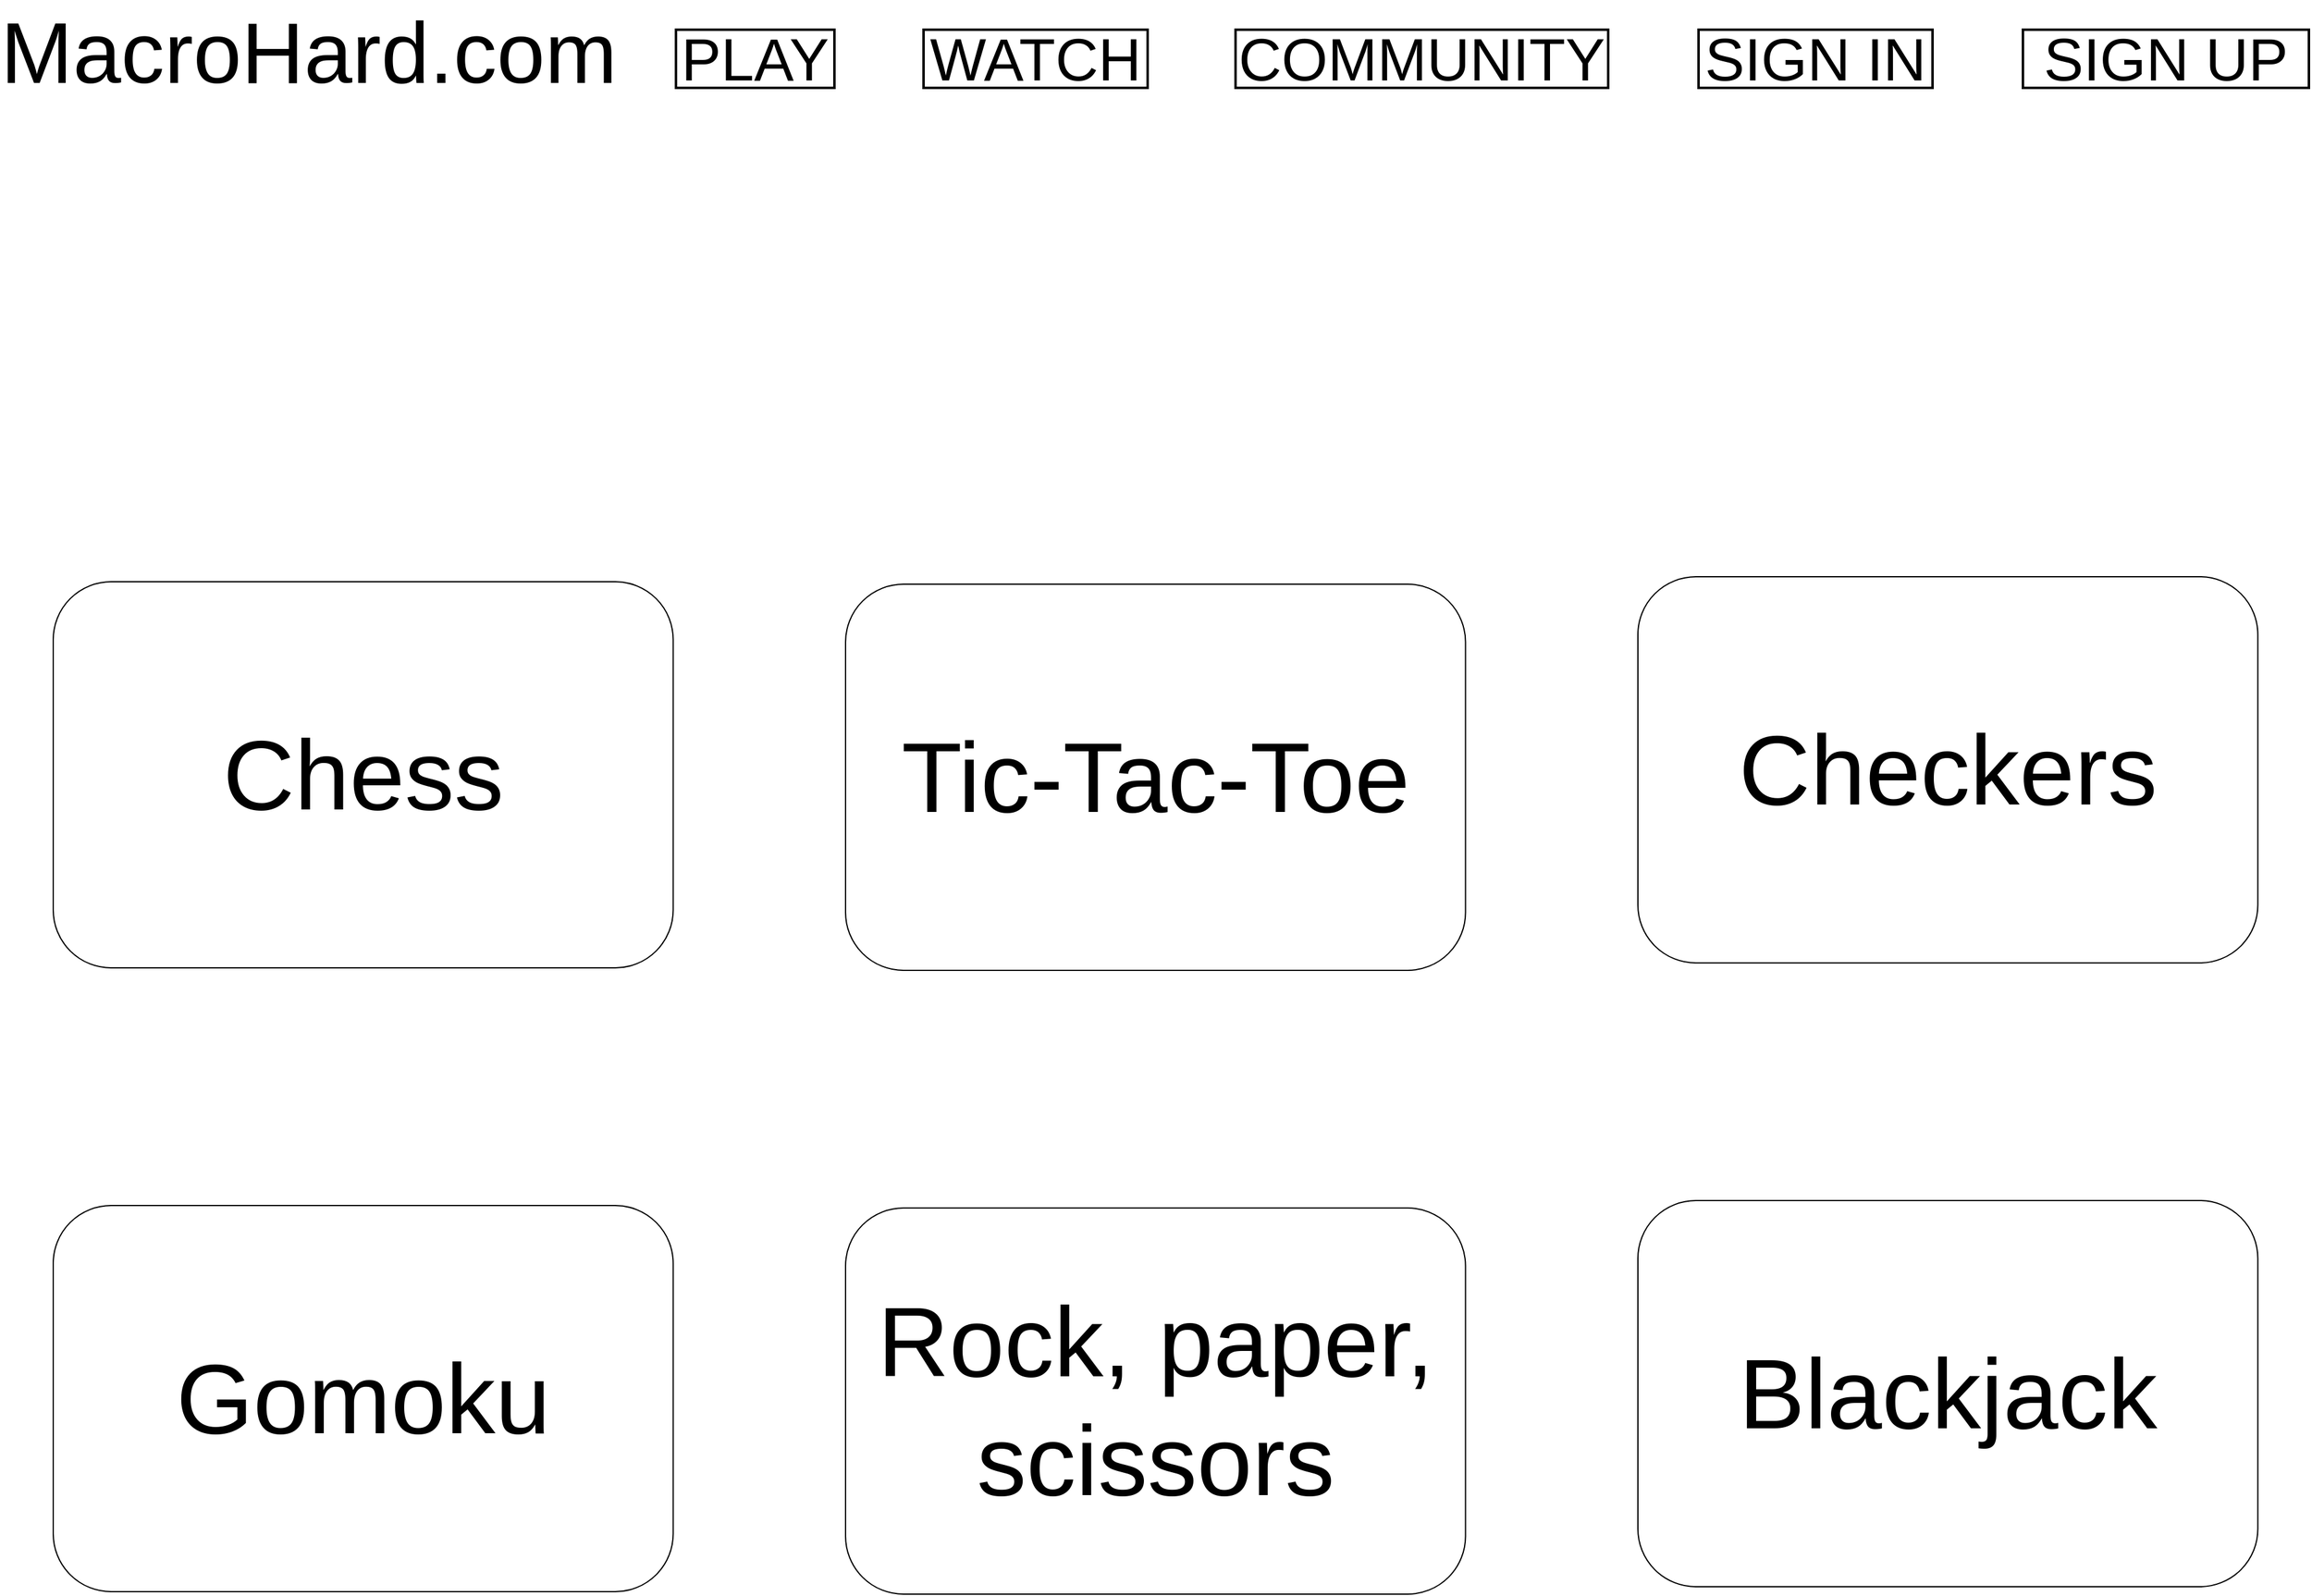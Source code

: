 <mxfile version="17.2.4" type="device"><diagram id="iPIRsVwH6qy2bWZIOgJ9" name="Page-1"><mxGraphModel dx="2857" dy="1415" grid="0" gridSize="10" guides="1" tooltips="1" connect="1" arrows="0" fold="1" page="0" pageScale="1" pageWidth="1600" pageHeight="900" background="none" math="0" shadow="0"><root><mxCell id="0"/><mxCell id="1" parent="0"/><mxCell id="lCq2WIvJZg5C0bpNPyXD-9" value="WATCH" style="rounded=0;whiteSpace=wrap;html=1;fontSize=48;fillColor=none;gradientColor=#ffffff;strokeColor=default;glass=0;sketch=0;shadow=0;perimeterSpacing=0;strokeWidth=2;" parent="1" vertex="1"><mxGeometry x="692" y="27" width="181" height="47" as="geometry"/></mxCell><mxCell id="lCq2WIvJZg5C0bpNPyXD-3" value="MacroHard.com" style="text;html=1;strokeColor=none;fillColor=none;align=center;verticalAlign=middle;whiteSpace=wrap;rounded=0;fontSize=70;" parent="1" vertex="1"><mxGeometry x="164.88" y="30" width="61" height="30" as="geometry"/></mxCell><mxCell id="lCq2WIvJZg5C0bpNPyXD-5" value="PLAY" style="rounded=0;whiteSpace=wrap;html=1;fontSize=48;fillColor=none;gradientColor=#ffffff;strokeColor=default;glass=0;sketch=0;shadow=0;perimeterSpacing=0;strokeWidth=2;" parent="1" vertex="1"><mxGeometry x="492" y="27" width="128" height="47" as="geometry"/></mxCell><mxCell id="lCq2WIvJZg5C0bpNPyXD-12" value="SIGN IN" style="rounded=0;whiteSpace=wrap;html=1;fontSize=48;fillColor=none;gradientColor=#ffffff;strokeColor=default;glass=0;sketch=0;shadow=0;perimeterSpacing=0;strokeWidth=2;" parent="1" vertex="1"><mxGeometry x="1318" y="27" width="189" height="47" as="geometry"/></mxCell><mxCell id="lCq2WIvJZg5C0bpNPyXD-17" value="COMMUNITY" style="rounded=0;whiteSpace=wrap;html=1;fontSize=48;fillColor=none;gradientColor=#ffffff;strokeColor=default;glass=0;sketch=0;shadow=0;perimeterSpacing=0;strokeWidth=2;" parent="1" vertex="1"><mxGeometry x="944" y="27" width="301" height="47" as="geometry"/></mxCell><mxCell id="mo4useIBm6KAJ6JwvNAO-1" value="Chess" style="rounded=1;whiteSpace=wrap;html=1;fontSize=80;" vertex="1" parent="1"><mxGeometry x="-11" y="473" width="500.75" height="312" as="geometry"/></mxCell><mxCell id="mo4useIBm6KAJ6JwvNAO-2" value="Tic-Tac-Toe" style="rounded=1;whiteSpace=wrap;html=1;fontSize=80;" vertex="1" parent="1"><mxGeometry x="629" y="475" width="500.75" height="312" as="geometry"/></mxCell><mxCell id="mo4useIBm6KAJ6JwvNAO-3" value="Checkers" style="rounded=1;whiteSpace=wrap;html=1;fontSize=80;" vertex="1" parent="1"><mxGeometry x="1269" y="469" width="500.75" height="312" as="geometry"/></mxCell><mxCell id="mo4useIBm6KAJ6JwvNAO-4" value="Gomoku" style="rounded=1;whiteSpace=wrap;html=1;fontSize=80;" vertex="1" parent="1"><mxGeometry x="-11" y="977" width="500.75" height="312" as="geometry"/></mxCell><mxCell id="mo4useIBm6KAJ6JwvNAO-5" value="Rock, paper, scissors" style="rounded=1;whiteSpace=wrap;html=1;fontSize=80;" vertex="1" parent="1"><mxGeometry x="629" y="979" width="500.75" height="312" as="geometry"/></mxCell><mxCell id="mo4useIBm6KAJ6JwvNAO-6" value="Blackjack" style="rounded=1;whiteSpace=wrap;html=1;fontSize=80;" vertex="1" parent="1"><mxGeometry x="1269" y="973" width="500.75" height="312" as="geometry"/></mxCell><mxCell id="mo4useIBm6KAJ6JwvNAO-9" value="SIGN UP" style="rounded=0;whiteSpace=wrap;html=1;fontSize=48;fillColor=none;gradientColor=#ffffff;strokeColor=default;glass=0;sketch=0;shadow=0;perimeterSpacing=0;strokeWidth=2;" vertex="1" parent="1"><mxGeometry x="1580" y="27" width="231" height="47" as="geometry"/></mxCell></root></mxGraphModel></diagram></mxfile>